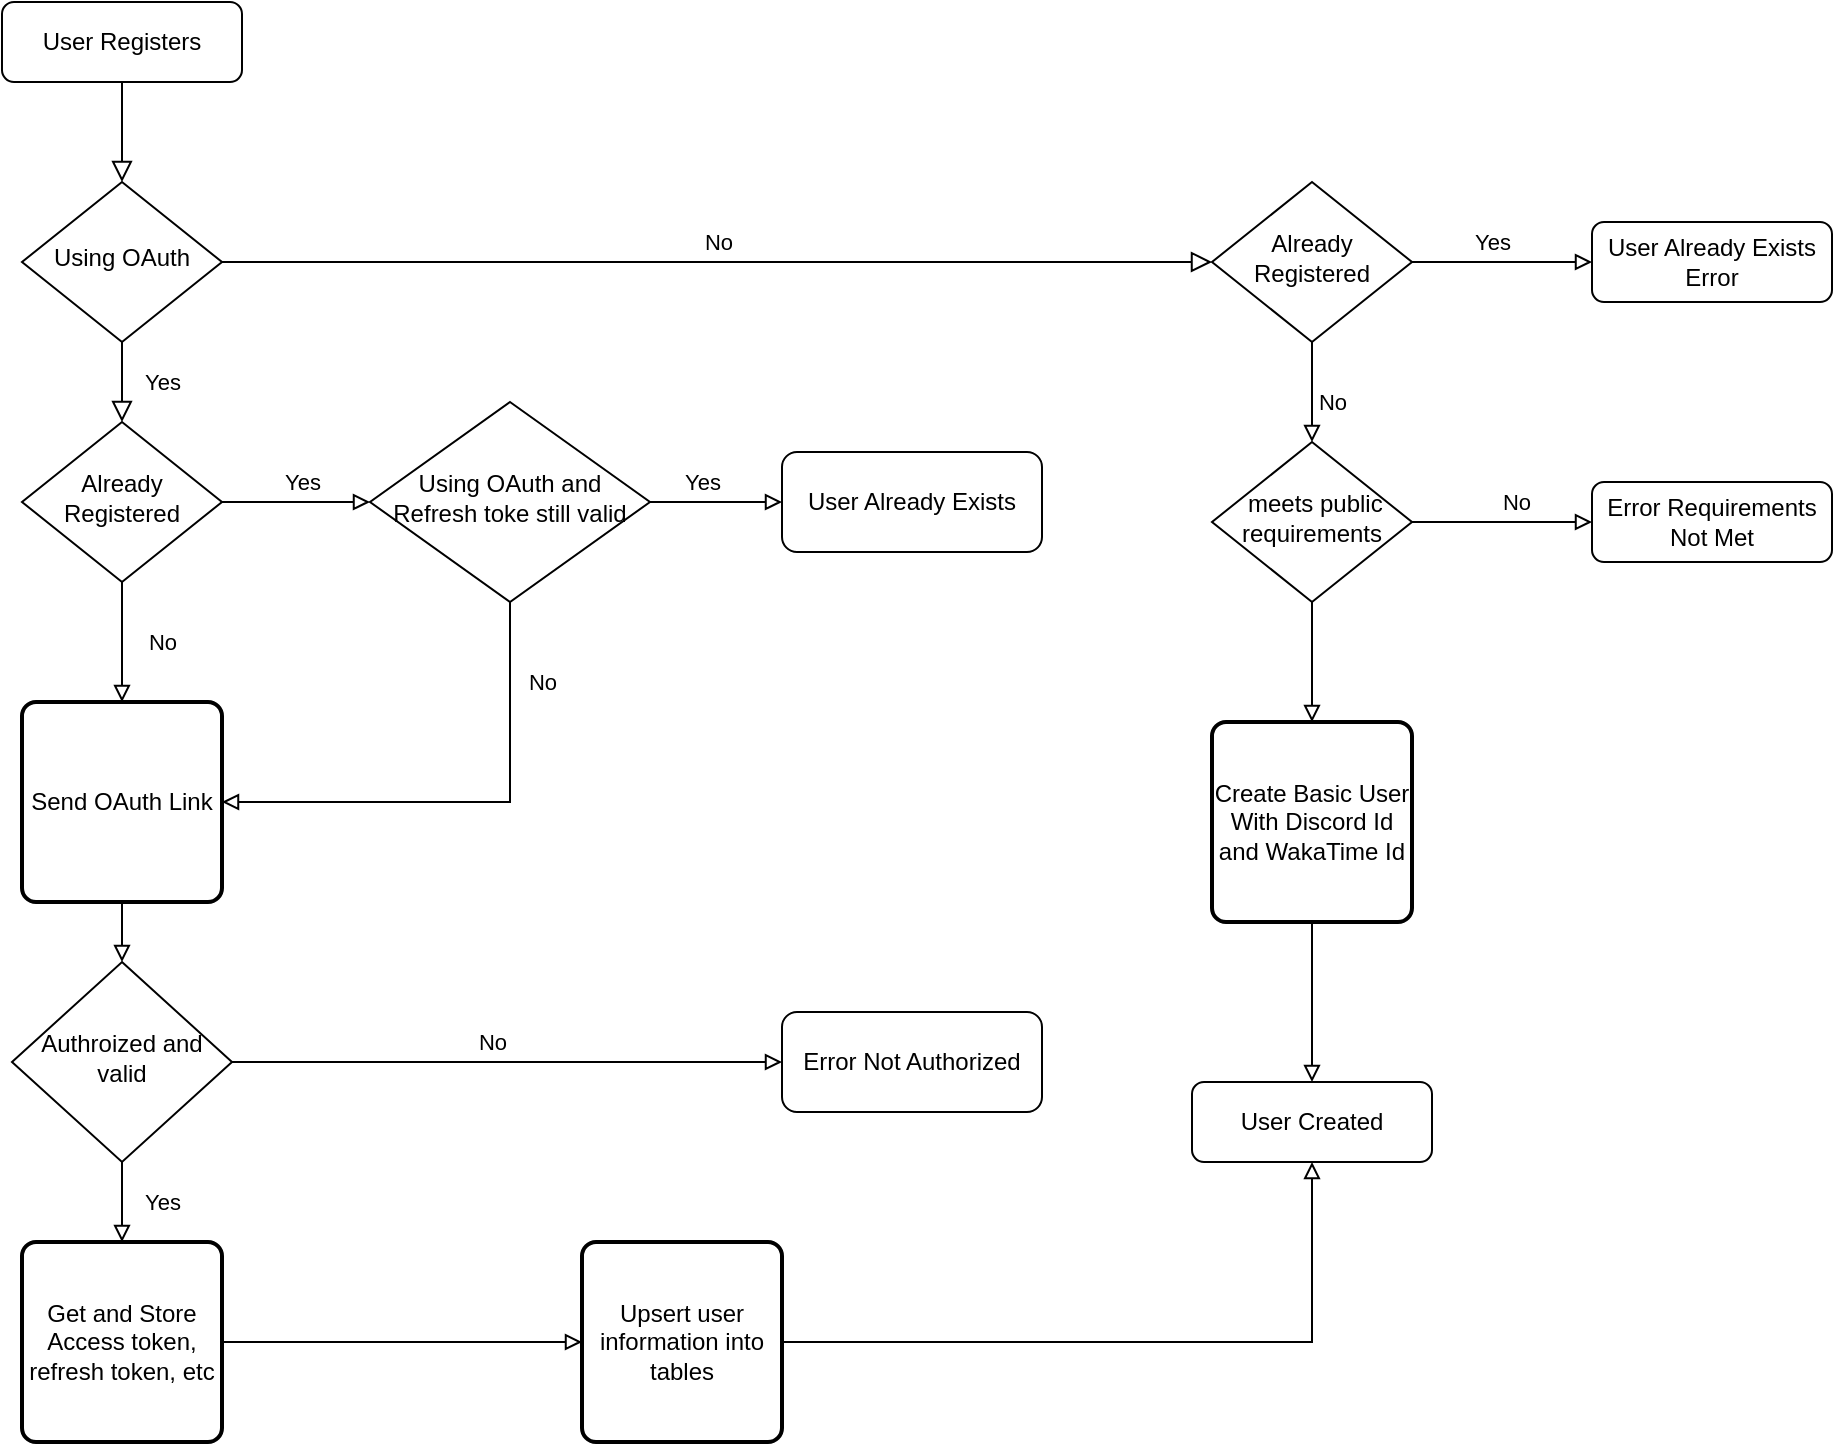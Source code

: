 <mxfile version="20.0.4" type="device"><diagram id="C5RBs43oDa-KdzZeNtuy" name="Page-1"><mxGraphModel dx="989" dy="533" grid="1" gridSize="10" guides="1" tooltips="1" connect="1" arrows="1" fold="1" page="1" pageScale="1" pageWidth="827" pageHeight="1169" math="0" shadow="0"><root><mxCell id="WIyWlLk6GJQsqaUBKTNV-0"/><mxCell id="WIyWlLk6GJQsqaUBKTNV-1" parent="WIyWlLk6GJQsqaUBKTNV-0"/><mxCell id="WIyWlLk6GJQsqaUBKTNV-2" value="" style="rounded=0;html=1;jettySize=auto;orthogonalLoop=1;fontSize=11;endArrow=block;endFill=0;endSize=8;strokeWidth=1;shadow=0;labelBackgroundColor=none;edgeStyle=orthogonalEdgeStyle;" parent="WIyWlLk6GJQsqaUBKTNV-1" source="WIyWlLk6GJQsqaUBKTNV-3" target="WIyWlLk6GJQsqaUBKTNV-6" edge="1"><mxGeometry relative="1" as="geometry"/></mxCell><mxCell id="WIyWlLk6GJQsqaUBKTNV-3" value="User Registers" style="rounded=1;whiteSpace=wrap;html=1;fontSize=12;glass=0;strokeWidth=1;shadow=0;" parent="WIyWlLk6GJQsqaUBKTNV-1" vertex="1"><mxGeometry x="80" y="80" width="120" height="40" as="geometry"/></mxCell><mxCell id="WIyWlLk6GJQsqaUBKTNV-4" value="Yes" style="rounded=0;html=1;jettySize=auto;orthogonalLoop=1;fontSize=11;endArrow=block;endFill=0;endSize=8;strokeWidth=1;shadow=0;labelBackgroundColor=none;edgeStyle=orthogonalEdgeStyle;" parent="WIyWlLk6GJQsqaUBKTNV-1" source="WIyWlLk6GJQsqaUBKTNV-6" target="WIyWlLk6GJQsqaUBKTNV-10" edge="1"><mxGeometry y="20" relative="1" as="geometry"><mxPoint as="offset"/></mxGeometry></mxCell><mxCell id="WIyWlLk6GJQsqaUBKTNV-5" value="No" style="edgeStyle=orthogonalEdgeStyle;rounded=0;html=1;jettySize=auto;orthogonalLoop=1;fontSize=11;endArrow=block;endFill=0;endSize=8;strokeWidth=1;shadow=0;labelBackgroundColor=none;entryX=0;entryY=0.5;entryDx=0;entryDy=0;" parent="WIyWlLk6GJQsqaUBKTNV-1" source="WIyWlLk6GJQsqaUBKTNV-6" target="Hlh6chMcWYrbAsDfH3Oo-1" edge="1"><mxGeometry y="10" relative="1" as="geometry"><mxPoint as="offset"/><mxPoint x="330" y="210" as="targetPoint"/></mxGeometry></mxCell><mxCell id="WIyWlLk6GJQsqaUBKTNV-6" value="Using OAuth" style="rhombus;whiteSpace=wrap;html=1;shadow=0;fontFamily=Helvetica;fontSize=12;align=center;strokeWidth=1;spacing=6;spacingTop=-4;" parent="WIyWlLk6GJQsqaUBKTNV-1" vertex="1"><mxGeometry x="90" y="170" width="100" height="80" as="geometry"/></mxCell><mxCell id="Hlh6chMcWYrbAsDfH3Oo-17" value="Yes" style="edgeStyle=orthogonalEdgeStyle;rounded=0;orthogonalLoop=1;jettySize=auto;html=1;endArrow=block;endFill=0;entryX=0;entryY=0.5;entryDx=0;entryDy=0;" edge="1" parent="WIyWlLk6GJQsqaUBKTNV-1" source="WIyWlLk6GJQsqaUBKTNV-10" target="Hlh6chMcWYrbAsDfH3Oo-18"><mxGeometry x="0.081" y="10" relative="1" as="geometry"><mxPoint x="260" y="330" as="targetPoint"/><mxPoint as="offset"/></mxGeometry></mxCell><mxCell id="Hlh6chMcWYrbAsDfH3Oo-23" value="No" style="edgeStyle=orthogonalEdgeStyle;rounded=0;orthogonalLoop=1;jettySize=auto;html=1;entryX=0.5;entryY=0;entryDx=0;entryDy=0;endArrow=block;endFill=0;" edge="1" parent="WIyWlLk6GJQsqaUBKTNV-1" source="WIyWlLk6GJQsqaUBKTNV-10" target="Hlh6chMcWYrbAsDfH3Oo-22"><mxGeometry y="20" relative="1" as="geometry"><mxPoint as="offset"/></mxGeometry></mxCell><mxCell id="WIyWlLk6GJQsqaUBKTNV-10" value="Already Registered" style="rhombus;whiteSpace=wrap;html=1;shadow=0;fontFamily=Helvetica;fontSize=12;align=center;strokeWidth=1;spacing=6;spacingTop=-4;" parent="WIyWlLk6GJQsqaUBKTNV-1" vertex="1"><mxGeometry x="90" y="290" width="100" height="80" as="geometry"/></mxCell><mxCell id="Hlh6chMcWYrbAsDfH3Oo-2" value="Yes" style="edgeStyle=orthogonalEdgeStyle;rounded=0;orthogonalLoop=1;jettySize=auto;html=1;endArrow=block;endFill=0;entryX=0;entryY=0.5;entryDx=0;entryDy=0;" edge="1" parent="WIyWlLk6GJQsqaUBKTNV-1" source="Hlh6chMcWYrbAsDfH3Oo-1" target="Hlh6chMcWYrbAsDfH3Oo-3"><mxGeometry x="-0.111" y="10" relative="1" as="geometry"><mxPoint x="855" y="210" as="targetPoint"/><mxPoint as="offset"/></mxGeometry></mxCell><mxCell id="Hlh6chMcWYrbAsDfH3Oo-10" value="No" style="edgeStyle=orthogonalEdgeStyle;rounded=0;orthogonalLoop=1;jettySize=auto;html=1;endArrow=block;endFill=0;entryX=0.5;entryY=0;entryDx=0;entryDy=0;" edge="1" parent="WIyWlLk6GJQsqaUBKTNV-1" source="Hlh6chMcWYrbAsDfH3Oo-1" target="Hlh6chMcWYrbAsDfH3Oo-12"><mxGeometry x="0.2" y="10" relative="1" as="geometry"><mxPoint x="735" y="330" as="targetPoint"/><mxPoint as="offset"/></mxGeometry></mxCell><mxCell id="Hlh6chMcWYrbAsDfH3Oo-1" value="Already Registered" style="rhombus;whiteSpace=wrap;html=1;shadow=0;fontFamily=Helvetica;fontSize=12;align=center;strokeWidth=1;spacing=6;spacingTop=-4;" vertex="1" parent="WIyWlLk6GJQsqaUBKTNV-1"><mxGeometry x="685" y="170" width="100" height="80" as="geometry"/></mxCell><mxCell id="Hlh6chMcWYrbAsDfH3Oo-3" value="User Already Exists Error" style="rounded=1;whiteSpace=wrap;html=1;fontSize=12;glass=0;strokeWidth=1;shadow=0;" vertex="1" parent="WIyWlLk6GJQsqaUBKTNV-1"><mxGeometry x="875" y="190" width="120" height="40" as="geometry"/></mxCell><mxCell id="Hlh6chMcWYrbAsDfH3Oo-13" value="No" style="edgeStyle=orthogonalEdgeStyle;rounded=0;orthogonalLoop=1;jettySize=auto;html=1;endArrow=block;endFill=0;entryX=0;entryY=0.5;entryDx=0;entryDy=0;" edge="1" parent="WIyWlLk6GJQsqaUBKTNV-1" source="Hlh6chMcWYrbAsDfH3Oo-12" target="Hlh6chMcWYrbAsDfH3Oo-14"><mxGeometry x="0.143" y="10" relative="1" as="geometry"><mxPoint x="855" y="340" as="targetPoint"/><mxPoint as="offset"/></mxGeometry></mxCell><mxCell id="Hlh6chMcWYrbAsDfH3Oo-15" style="edgeStyle=orthogonalEdgeStyle;rounded=0;orthogonalLoop=1;jettySize=auto;html=1;exitX=0.5;exitY=1;exitDx=0;exitDy=0;endArrow=block;endFill=0;entryX=0.5;entryY=0;entryDx=0;entryDy=0;" edge="1" parent="WIyWlLk6GJQsqaUBKTNV-1" source="Hlh6chMcWYrbAsDfH3Oo-12" target="Hlh6chMcWYrbAsDfH3Oo-36"><mxGeometry relative="1" as="geometry"><mxPoint x="745" y="430" as="targetPoint"/></mxGeometry></mxCell><mxCell id="Hlh6chMcWYrbAsDfH3Oo-12" value="&amp;nbsp;meets public requirements" style="rhombus;whiteSpace=wrap;html=1;shadow=0;fontFamily=Helvetica;fontSize=12;align=center;strokeWidth=1;spacing=6;spacingTop=-4;" vertex="1" parent="WIyWlLk6GJQsqaUBKTNV-1"><mxGeometry x="685" y="300" width="100" height="80" as="geometry"/></mxCell><mxCell id="Hlh6chMcWYrbAsDfH3Oo-14" value="Error Requirements Not Met" style="rounded=1;whiteSpace=wrap;html=1;fontSize=12;glass=0;strokeWidth=1;shadow=0;" vertex="1" parent="WIyWlLk6GJQsqaUBKTNV-1"><mxGeometry x="875" y="320" width="120" height="40" as="geometry"/></mxCell><mxCell id="Hlh6chMcWYrbAsDfH3Oo-19" value="Yes" style="edgeStyle=orthogonalEdgeStyle;rounded=0;orthogonalLoop=1;jettySize=auto;html=1;endArrow=block;endFill=0;entryX=0;entryY=0.5;entryDx=0;entryDy=0;" edge="1" parent="WIyWlLk6GJQsqaUBKTNV-1" source="Hlh6chMcWYrbAsDfH3Oo-18" target="Hlh6chMcWYrbAsDfH3Oo-20"><mxGeometry x="-0.212" y="10" relative="1" as="geometry"><mxPoint x="470" y="330" as="targetPoint"/><mxPoint as="offset"/></mxGeometry></mxCell><mxCell id="Hlh6chMcWYrbAsDfH3Oo-30" value="No" style="edgeStyle=orthogonalEdgeStyle;rounded=0;orthogonalLoop=1;jettySize=auto;html=1;entryX=1;entryY=0.5;entryDx=0;entryDy=0;endArrow=block;endFill=0;exitX=0.5;exitY=1;exitDx=0;exitDy=0;" edge="1" parent="WIyWlLk6GJQsqaUBKTNV-1" source="Hlh6chMcWYrbAsDfH3Oo-18" target="Hlh6chMcWYrbAsDfH3Oo-22"><mxGeometry x="-0.672" y="16" relative="1" as="geometry"><mxPoint as="offset"/></mxGeometry></mxCell><mxCell id="Hlh6chMcWYrbAsDfH3Oo-18" value="Using OAuth and Refresh toke still valid" style="rhombus;whiteSpace=wrap;html=1;shadow=0;fontFamily=Helvetica;fontSize=12;align=center;strokeWidth=1;spacing=6;spacingTop=-4;" vertex="1" parent="WIyWlLk6GJQsqaUBKTNV-1"><mxGeometry x="264" y="280" width="140" height="100" as="geometry"/></mxCell><mxCell id="Hlh6chMcWYrbAsDfH3Oo-20" value="User Already Exists" style="rounded=1;whiteSpace=wrap;html=1;fontSize=12;glass=0;strokeWidth=1;shadow=0;" vertex="1" parent="WIyWlLk6GJQsqaUBKTNV-1"><mxGeometry x="470" y="305" width="130" height="50" as="geometry"/></mxCell><mxCell id="Hlh6chMcWYrbAsDfH3Oo-27" style="edgeStyle=orthogonalEdgeStyle;rounded=0;orthogonalLoop=1;jettySize=auto;html=1;entryX=0.5;entryY=0;entryDx=0;entryDy=0;endArrow=block;endFill=0;" edge="1" parent="WIyWlLk6GJQsqaUBKTNV-1" source="Hlh6chMcWYrbAsDfH3Oo-22" target="Hlh6chMcWYrbAsDfH3Oo-24"><mxGeometry relative="1" as="geometry"/></mxCell><mxCell id="Hlh6chMcWYrbAsDfH3Oo-22" value="Send OAuth Link" style="rounded=1;whiteSpace=wrap;html=1;absoluteArcSize=1;arcSize=14;strokeWidth=2;" vertex="1" parent="WIyWlLk6GJQsqaUBKTNV-1"><mxGeometry x="90" y="430" width="100" height="100" as="geometry"/></mxCell><mxCell id="Hlh6chMcWYrbAsDfH3Oo-28" value="No" style="edgeStyle=orthogonalEdgeStyle;rounded=0;orthogonalLoop=1;jettySize=auto;html=1;endArrow=block;endFill=0;entryX=0;entryY=0.5;entryDx=0;entryDy=0;" edge="1" parent="WIyWlLk6GJQsqaUBKTNV-1" source="Hlh6chMcWYrbAsDfH3Oo-24" target="Hlh6chMcWYrbAsDfH3Oo-29"><mxGeometry x="-0.053" y="10" relative="1" as="geometry"><mxPoint x="290" y="610" as="targetPoint"/><mxPoint as="offset"/></mxGeometry></mxCell><mxCell id="Hlh6chMcWYrbAsDfH3Oo-32" value="Yes" style="edgeStyle=orthogonalEdgeStyle;rounded=0;orthogonalLoop=1;jettySize=auto;html=1;entryX=0.5;entryY=0;entryDx=0;entryDy=0;endArrow=block;endFill=0;" edge="1" parent="WIyWlLk6GJQsqaUBKTNV-1" source="Hlh6chMcWYrbAsDfH3Oo-24" target="Hlh6chMcWYrbAsDfH3Oo-31"><mxGeometry y="20" relative="1" as="geometry"><mxPoint as="offset"/></mxGeometry></mxCell><mxCell id="Hlh6chMcWYrbAsDfH3Oo-24" value="Authroized and valid" style="rhombus;whiteSpace=wrap;html=1;shadow=0;fontFamily=Helvetica;fontSize=12;align=center;strokeWidth=1;spacing=6;spacingTop=-4;" vertex="1" parent="WIyWlLk6GJQsqaUBKTNV-1"><mxGeometry x="85" y="560" width="110" height="100" as="geometry"/></mxCell><mxCell id="Hlh6chMcWYrbAsDfH3Oo-29" value="Error Not Authorized" style="rounded=1;whiteSpace=wrap;html=1;fontSize=12;glass=0;strokeWidth=1;shadow=0;" vertex="1" parent="WIyWlLk6GJQsqaUBKTNV-1"><mxGeometry x="470" y="585" width="130" height="50" as="geometry"/></mxCell><mxCell id="Hlh6chMcWYrbAsDfH3Oo-33" style="edgeStyle=orthogonalEdgeStyle;rounded=0;orthogonalLoop=1;jettySize=auto;html=1;endArrow=block;endFill=0;entryX=0;entryY=0.5;entryDx=0;entryDy=0;" edge="1" parent="WIyWlLk6GJQsqaUBKTNV-1" source="Hlh6chMcWYrbAsDfH3Oo-31" target="Hlh6chMcWYrbAsDfH3Oo-34"><mxGeometry relative="1" as="geometry"><mxPoint x="140" y="920" as="targetPoint"/></mxGeometry></mxCell><mxCell id="Hlh6chMcWYrbAsDfH3Oo-31" value="Get and Store Access token, refresh token, etc" style="rounded=1;whiteSpace=wrap;html=1;absoluteArcSize=1;arcSize=14;strokeWidth=2;" vertex="1" parent="WIyWlLk6GJQsqaUBKTNV-1"><mxGeometry x="90" y="700" width="100" height="100" as="geometry"/></mxCell><mxCell id="Hlh6chMcWYrbAsDfH3Oo-35" style="edgeStyle=orthogonalEdgeStyle;rounded=0;orthogonalLoop=1;jettySize=auto;html=1;endArrow=block;endFill=0;entryX=0.5;entryY=1;entryDx=0;entryDy=0;" edge="1" parent="WIyWlLk6GJQsqaUBKTNV-1" source="Hlh6chMcWYrbAsDfH3Oo-34" target="Hlh6chMcWYrbAsDfH3Oo-39"><mxGeometry relative="1" as="geometry"><mxPoint x="140" y="1040" as="targetPoint"/></mxGeometry></mxCell><mxCell id="Hlh6chMcWYrbAsDfH3Oo-34" value="Upsert user information into tables" style="rounded=1;whiteSpace=wrap;html=1;absoluteArcSize=1;arcSize=14;strokeWidth=2;" vertex="1" parent="WIyWlLk6GJQsqaUBKTNV-1"><mxGeometry x="370" y="700" width="100" height="100" as="geometry"/></mxCell><mxCell id="Hlh6chMcWYrbAsDfH3Oo-38" style="edgeStyle=orthogonalEdgeStyle;rounded=0;orthogonalLoop=1;jettySize=auto;html=1;endArrow=block;endFill=0;entryX=0.5;entryY=0;entryDx=0;entryDy=0;" edge="1" parent="WIyWlLk6GJQsqaUBKTNV-1" source="Hlh6chMcWYrbAsDfH3Oo-36" target="Hlh6chMcWYrbAsDfH3Oo-39"><mxGeometry relative="1" as="geometry"><mxPoint x="735" y="610" as="targetPoint"/></mxGeometry></mxCell><mxCell id="Hlh6chMcWYrbAsDfH3Oo-36" value="Create Basic User With Discord Id and WakaTime Id" style="rounded=1;whiteSpace=wrap;html=1;absoluteArcSize=1;arcSize=14;strokeWidth=2;" vertex="1" parent="WIyWlLk6GJQsqaUBKTNV-1"><mxGeometry x="685" y="440" width="100" height="100" as="geometry"/></mxCell><mxCell id="Hlh6chMcWYrbAsDfH3Oo-39" value="User Created" style="rounded=1;whiteSpace=wrap;html=1;fontSize=12;glass=0;strokeWidth=1;shadow=0;" vertex="1" parent="WIyWlLk6GJQsqaUBKTNV-1"><mxGeometry x="675" y="620" width="120" height="40" as="geometry"/></mxCell></root></mxGraphModel></diagram></mxfile>